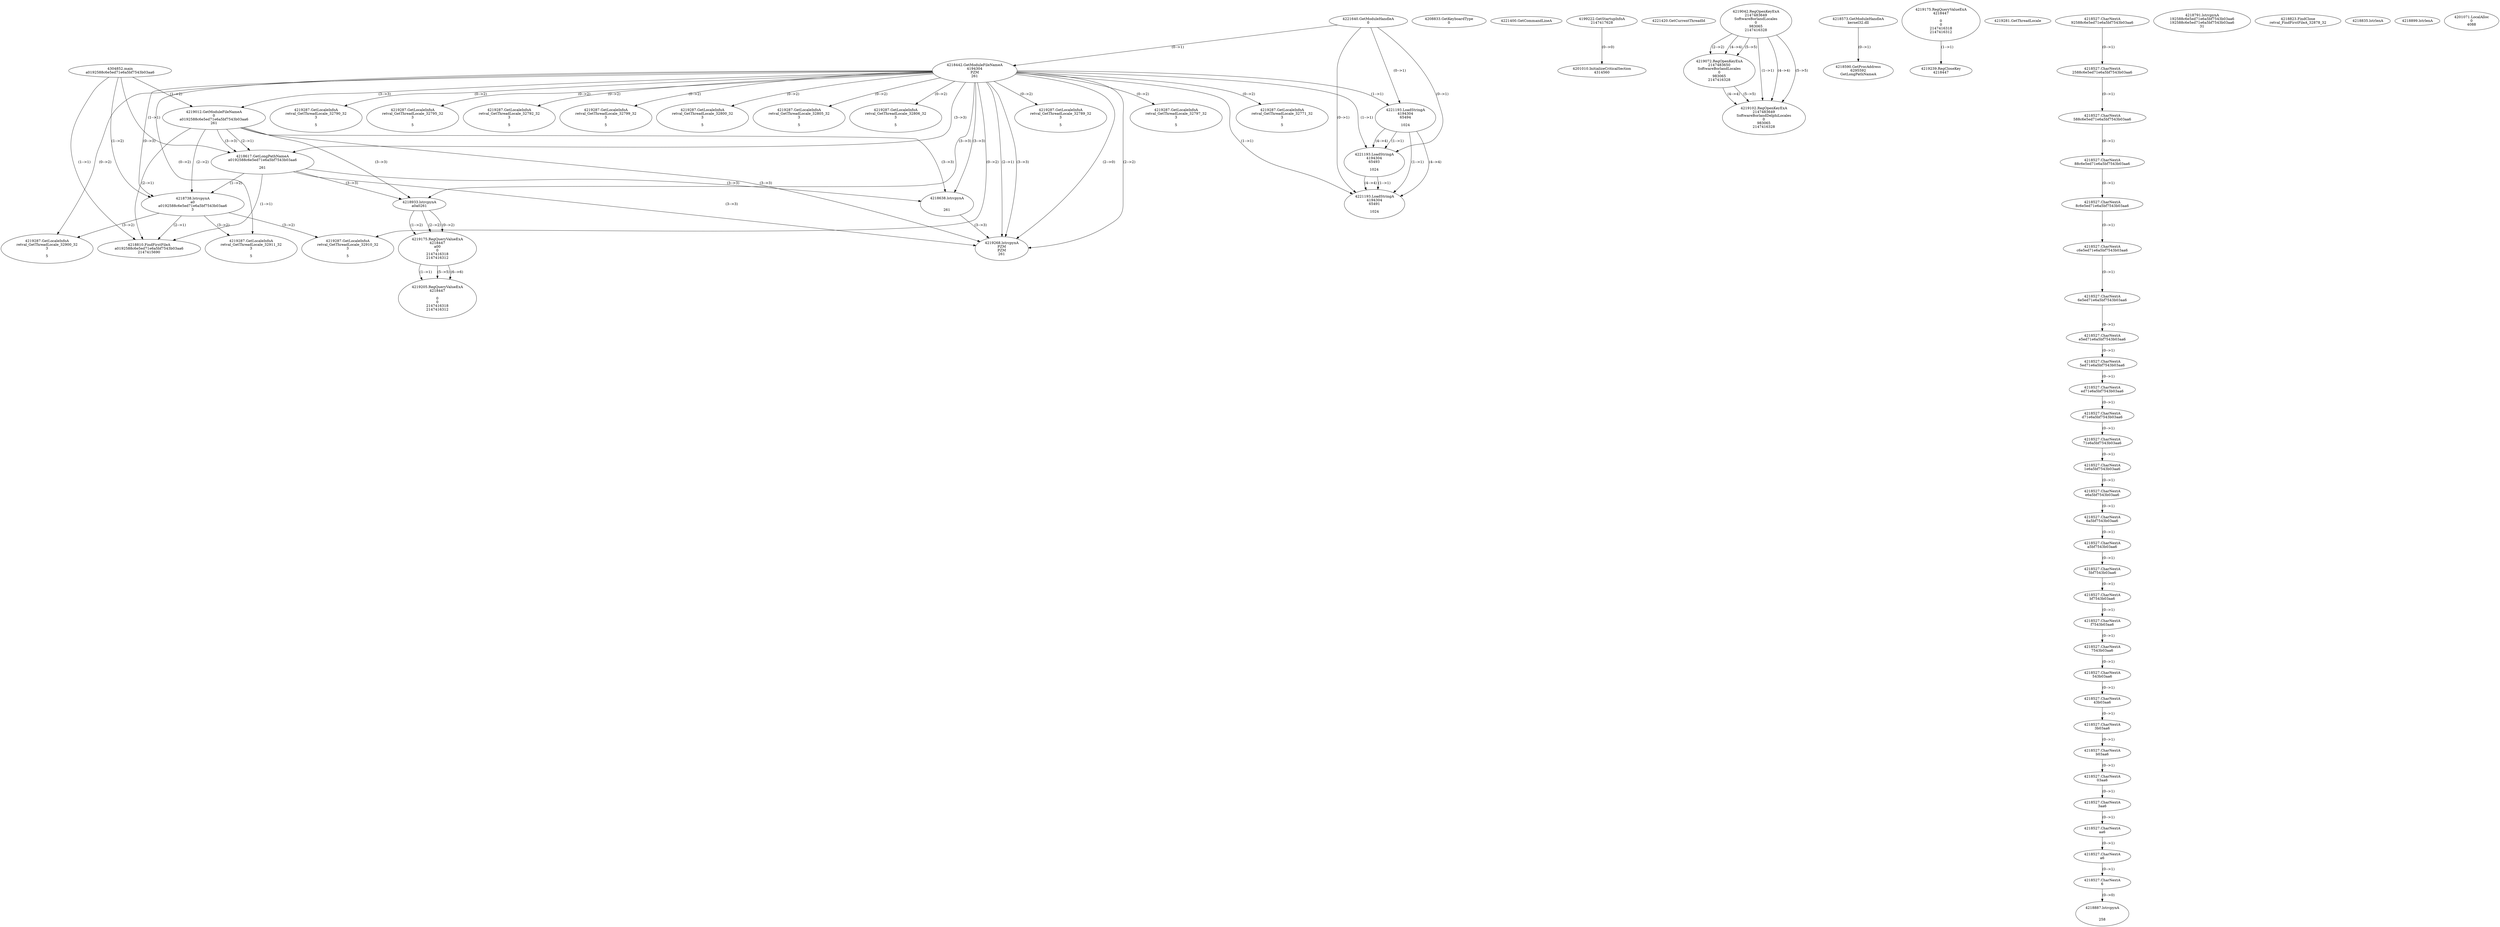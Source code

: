 // Global SCDG with merge call
digraph {
	0 [label="4304852.main
a0192588c6e5ed71e6a5bf7543b03aa6"]
	1 [label="4221640.GetModuleHandleA
0"]
	2 [label="4208833.GetKeyboardType
0"]
	3 [label="4221400.GetCommandLineA
"]
	4 [label="4199222.GetStartupInfoA
2147417628"]
	5 [label="4221420.GetCurrentThreadId
"]
	6 [label="4218442.GetModuleFileNameA
4194304
PZM
261"]
	1 -> 6 [label="(0-->1)"]
	7 [label="4219012.GetModuleFileNameA
0
a0192588c6e5ed71e6a5bf7543b03aa6
261"]
	0 -> 7 [label="(1-->2)"]
	6 -> 7 [label="(3-->3)"]
	8 [label="4219042.RegOpenKeyExA
2147483649
Software\Borland\Locales
0
983065
2147416328"]
	9 [label="4218573.GetModuleHandleA
kernel32.dll"]
	10 [label="4218590.GetProcAddress
6295592
GetLongPathNameA"]
	9 -> 10 [label="(0-->1)"]
	11 [label="4218617.GetLongPathNameA
a0192588c6e5ed71e6a5bf7543b03aa6

261"]
	0 -> 11 [label="(1-->1)"]
	7 -> 11 [label="(2-->1)"]
	6 -> 11 [label="(3-->3)"]
	7 -> 11 [label="(3-->3)"]
	12 [label="4218638.lstrcpynA


261"]
	6 -> 12 [label="(3-->3)"]
	7 -> 12 [label="(3-->3)"]
	11 -> 12 [label="(3-->3)"]
	13 [label="4219175.RegQueryValueExA
4218447

0
0
2147416318
2147416312"]
	14 [label="4219239.RegCloseKey
4218447"]
	13 -> 14 [label="(1-->1)"]
	15 [label="4219268.lstrcpynA
PZM
PZM
261"]
	6 -> 15 [label="(2-->1)"]
	6 -> 15 [label="(2-->2)"]
	6 -> 15 [label="(3-->3)"]
	7 -> 15 [label="(3-->3)"]
	11 -> 15 [label="(3-->3)"]
	12 -> 15 [label="(3-->3)"]
	6 -> 15 [label="(2-->0)"]
	16 [label="4219281.GetThreadLocale
"]
	17 [label="4219287.GetLocaleInfoA
retval_GetThreadLocale_32789_32
3

5"]
	6 -> 17 [label="(0-->2)"]
	18 [label="4221193.LoadStringA
4194304
65494

1024"]
	1 -> 18 [label="(0-->1)"]
	6 -> 18 [label="(1-->1)"]
	19 [label="4218738.lstrcpynA
a0
a0192588c6e5ed71e6a5bf7543b03aa6
3"]
	0 -> 19 [label="(1-->2)"]
	7 -> 19 [label="(2-->2)"]
	11 -> 19 [label="(1-->2)"]
	6 -> 19 [label="(0-->3)"]
	20 [label="4218527.CharNextA
92588c6e5ed71e6a5bf7543b03aa6"]
	21 [label="4218527.CharNextA
2588c6e5ed71e6a5bf7543b03aa6"]
	20 -> 21 [label="(0-->1)"]
	22 [label="4218527.CharNextA
588c6e5ed71e6a5bf7543b03aa6"]
	21 -> 22 [label="(0-->1)"]
	23 [label="4218527.CharNextA
88c6e5ed71e6a5bf7543b03aa6"]
	22 -> 23 [label="(0-->1)"]
	24 [label="4218527.CharNextA
8c6e5ed71e6a5bf7543b03aa6"]
	23 -> 24 [label="(0-->1)"]
	25 [label="4218527.CharNextA
c6e5ed71e6a5bf7543b03aa6"]
	24 -> 25 [label="(0-->1)"]
	26 [label="4218527.CharNextA
6e5ed71e6a5bf7543b03aa6"]
	25 -> 26 [label="(0-->1)"]
	27 [label="4218527.CharNextA
e5ed71e6a5bf7543b03aa6"]
	26 -> 27 [label="(0-->1)"]
	28 [label="4218527.CharNextA
5ed71e6a5bf7543b03aa6"]
	27 -> 28 [label="(0-->1)"]
	29 [label="4218527.CharNextA
ed71e6a5bf7543b03aa6"]
	28 -> 29 [label="(0-->1)"]
	30 [label="4218527.CharNextA
d71e6a5bf7543b03aa6"]
	29 -> 30 [label="(0-->1)"]
	31 [label="4218527.CharNextA
71e6a5bf7543b03aa6"]
	30 -> 31 [label="(0-->1)"]
	32 [label="4218527.CharNextA
1e6a5bf7543b03aa6"]
	31 -> 32 [label="(0-->1)"]
	33 [label="4218527.CharNextA
e6a5bf7543b03aa6"]
	32 -> 33 [label="(0-->1)"]
	34 [label="4218527.CharNextA
6a5bf7543b03aa6"]
	33 -> 34 [label="(0-->1)"]
	35 [label="4218527.CharNextA
a5bf7543b03aa6"]
	34 -> 35 [label="(0-->1)"]
	36 [label="4218527.CharNextA
5bf7543b03aa6"]
	35 -> 36 [label="(0-->1)"]
	37 [label="4218527.CharNextA
bf7543b03aa6"]
	36 -> 37 [label="(0-->1)"]
	38 [label="4218527.CharNextA
f7543b03aa6"]
	37 -> 38 [label="(0-->1)"]
	39 [label="4218527.CharNextA
7543b03aa6"]
	38 -> 39 [label="(0-->1)"]
	40 [label="4218527.CharNextA
543b03aa6"]
	39 -> 40 [label="(0-->1)"]
	41 [label="4218527.CharNextA
43b03aa6"]
	40 -> 41 [label="(0-->1)"]
	42 [label="4218527.CharNextA
3b03aa6"]
	41 -> 42 [label="(0-->1)"]
	43 [label="4218527.CharNextA
b03aa6"]
	42 -> 43 [label="(0-->1)"]
	44 [label="4218527.CharNextA
03aa6"]
	43 -> 44 [label="(0-->1)"]
	45 [label="4218527.CharNextA
3aa6"]
	44 -> 45 [label="(0-->1)"]
	46 [label="4218527.CharNextA
aa6"]
	45 -> 46 [label="(0-->1)"]
	47 [label="4218527.CharNextA
a6"]
	46 -> 47 [label="(0-->1)"]
	48 [label="4218527.CharNextA
6"]
	47 -> 48 [label="(0-->1)"]
	49 [label="4218791.lstrcpynA
192588c6e5ed71e6a5bf7543b03aa6
192588c6e5ed71e6a5bf7543b03aa6
31"]
	50 [label="4218810.FindFirstFileA
a0192588c6e5ed71e6a5bf7543b03aa6
2147415690"]
	0 -> 50 [label="(1-->1)"]
	7 -> 50 [label="(2-->1)"]
	11 -> 50 [label="(1-->1)"]
	19 -> 50 [label="(2-->1)"]
	51 [label="4218823.FindClose
retval_FindFirstFileA_32878_32"]
	52 [label="4218835.lstrlenA
"]
	53 [label="4218887.lstrcpynA


258"]
	48 -> 53 [label="(0-->0)"]
	54 [label="4218899.lstrlenA
"]
	55 [label="4218933.lstrcpynA
a0\
a0\
261"]
	6 -> 55 [label="(3-->3)"]
	7 -> 55 [label="(3-->3)"]
	11 -> 55 [label="(3-->3)"]
	56 [label="4219175.RegQueryValueExA
4218447
a0\
0
0
2147416318
2147416312"]
	55 -> 56 [label="(1-->2)"]
	55 -> 56 [label="(2-->2)"]
	55 -> 56 [label="(0-->2)"]
	57 [label="4219287.GetLocaleInfoA
retval_GetThreadLocale_32900_32
3

5"]
	6 -> 57 [label="(0-->2)"]
	19 -> 57 [label="(3-->2)"]
	58 [label="4219205.RegQueryValueExA
4218447

0
0
2147416318
2147416312"]
	56 -> 58 [label="(1-->1)"]
	56 -> 58 [label="(5-->5)"]
	56 -> 58 [label="(6-->6)"]
	59 [label="4219287.GetLocaleInfoA
retval_GetThreadLocale_32911_32
3

5"]
	6 -> 59 [label="(0-->2)"]
	19 -> 59 [label="(3-->2)"]
	60 [label="4219287.GetLocaleInfoA
retval_GetThreadLocale_32910_32
3

5"]
	6 -> 60 [label="(0-->2)"]
	19 -> 60 [label="(3-->2)"]
	61 [label="4201010.InitializeCriticalSection
4314560"]
	4 -> 61 [label="(0-->0)"]
	62 [label="4201071.LocalAlloc
0
4088"]
	63 [label="4219072.RegOpenKeyExA
2147483650
Software\Borland\Locales
0
983065
2147416328"]
	8 -> 63 [label="(2-->2)"]
	8 -> 63 [label="(4-->4)"]
	8 -> 63 [label="(5-->5)"]
	64 [label="4219287.GetLocaleInfoA
retval_GetThreadLocale_32797_32
3

5"]
	6 -> 64 [label="(0-->2)"]
	65 [label="4221193.LoadStringA
4194304
65493

1024"]
	1 -> 65 [label="(0-->1)"]
	6 -> 65 [label="(1-->1)"]
	18 -> 65 [label="(1-->1)"]
	18 -> 65 [label="(4-->4)"]
	66 [label="4219102.RegOpenKeyExA
2147483649
Software\Borland\Delphi\Locales
0
983065
2147416328"]
	8 -> 66 [label="(1-->1)"]
	8 -> 66 [label="(4-->4)"]
	63 -> 66 [label="(4-->4)"]
	8 -> 66 [label="(5-->5)"]
	63 -> 66 [label="(5-->5)"]
	67 [label="4219287.GetLocaleInfoA
retval_GetThreadLocale_32771_32
3

5"]
	6 -> 67 [label="(0-->2)"]
	68 [label="4221193.LoadStringA
4194304
65491

1024"]
	1 -> 68 [label="(0-->1)"]
	6 -> 68 [label="(1-->1)"]
	18 -> 68 [label="(1-->1)"]
	65 -> 68 [label="(1-->1)"]
	18 -> 68 [label="(4-->4)"]
	65 -> 68 [label="(4-->4)"]
	69 [label="4219287.GetLocaleInfoA
retval_GetThreadLocale_32790_32
3

5"]
	6 -> 69 [label="(0-->2)"]
	70 [label="4219287.GetLocaleInfoA
retval_GetThreadLocale_32795_32
3

5"]
	6 -> 70 [label="(0-->2)"]
	71 [label="4219287.GetLocaleInfoA
retval_GetThreadLocale_32792_32
3

5"]
	6 -> 71 [label="(0-->2)"]
	72 [label="4219287.GetLocaleInfoA
retval_GetThreadLocale_32799_32
3

5"]
	6 -> 72 [label="(0-->2)"]
	73 [label="4219287.GetLocaleInfoA
retval_GetThreadLocale_32800_32
3

5"]
	6 -> 73 [label="(0-->2)"]
	74 [label="4219287.GetLocaleInfoA
retval_GetThreadLocale_32805_32
3

5"]
	6 -> 74 [label="(0-->2)"]
	75 [label="4219287.GetLocaleInfoA
retval_GetThreadLocale_32806_32
3

5"]
	6 -> 75 [label="(0-->2)"]
}
